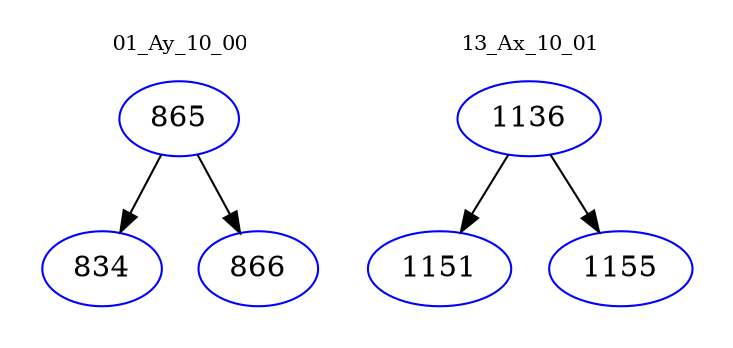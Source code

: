 digraph{
subgraph cluster_0 {
color = white
label = "01_Ay_10_00";
fontsize=10;
T0_865 [label="865", color="blue"]
T0_865 -> T0_834 [color="black"]
T0_834 [label="834", color="blue"]
T0_865 -> T0_866 [color="black"]
T0_866 [label="866", color="blue"]
}
subgraph cluster_1 {
color = white
label = "13_Ax_10_01";
fontsize=10;
T1_1136 [label="1136", color="blue"]
T1_1136 -> T1_1151 [color="black"]
T1_1151 [label="1151", color="blue"]
T1_1136 -> T1_1155 [color="black"]
T1_1155 [label="1155", color="blue"]
}
}
